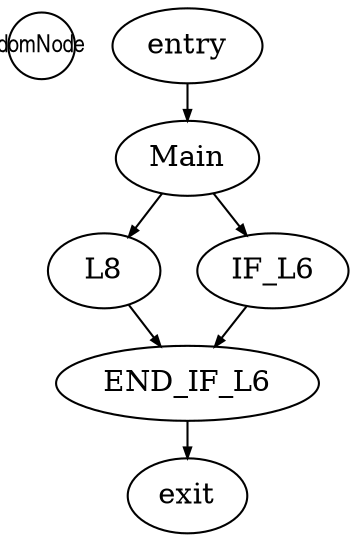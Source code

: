 digraph G {
  ranksep=.25;
  edge [arrowsize=.5]
  domNode [shape=circle, fontname="ArialNarrow",
        fontsize=12, fixedsize=true, height=.45];
  entry; Main; L8; IF_L6; END_IF_L6; exit; 
  entry -> Main;
  Main -> L8;
  Main -> IF_L6;
  L8 -> END_IF_L6;
  IF_L6 -> END_IF_L6;
  END_IF_L6 -> exit;
}
